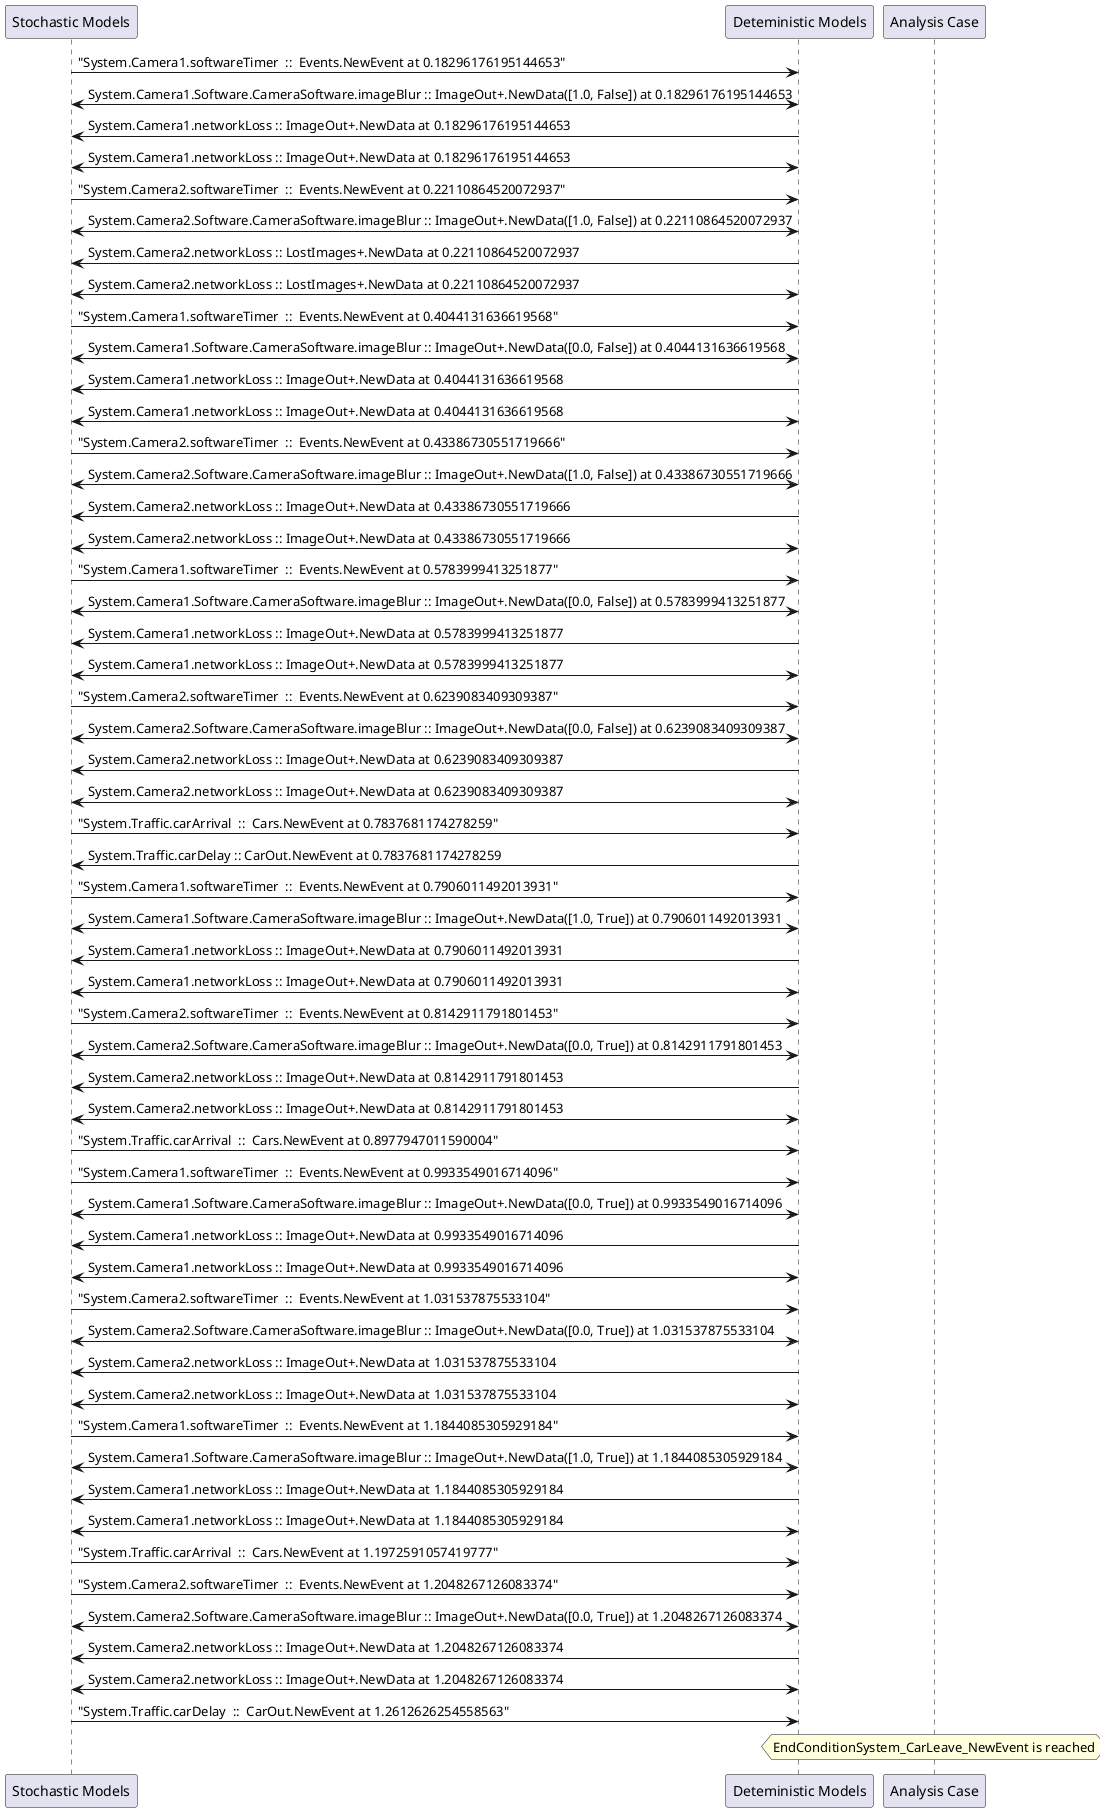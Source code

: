 
	@startuml
	participant "Stochastic Models" as stochmodel
	participant "Deteministic Models" as detmodel
	participant "Analysis Case" as analysis
	{215_stop} stochmodel -> detmodel : "System.Camera1.softwareTimer  ::  Events.NewEvent at 0.18296176195144653"
detmodel <-> stochmodel : System.Camera1.Software.CameraSoftware.imageBlur :: ImageOut+.NewData([1.0, False]) at 0.18296176195144653
detmodel -> stochmodel : System.Camera1.networkLoss :: ImageOut+.NewData at 0.18296176195144653
detmodel <-> stochmodel : System.Camera1.networkLoss :: ImageOut+.NewData at 0.18296176195144653
{230_stop} stochmodel -> detmodel : "System.Camera2.softwareTimer  ::  Events.NewEvent at 0.22110864520072937"
detmodel <-> stochmodel : System.Camera2.Software.CameraSoftware.imageBlur :: ImageOut+.NewData([1.0, False]) at 0.22110864520072937
detmodel -> stochmodel : System.Camera2.networkLoss :: LostImages+.NewData at 0.22110864520072937
detmodel <-> stochmodel : System.Camera2.networkLoss :: LostImages+.NewData at 0.22110864520072937
{216_stop} stochmodel -> detmodel : "System.Camera1.softwareTimer  ::  Events.NewEvent at 0.4044131636619568"
detmodel <-> stochmodel : System.Camera1.Software.CameraSoftware.imageBlur :: ImageOut+.NewData([0.0, False]) at 0.4044131636619568
detmodel -> stochmodel : System.Camera1.networkLoss :: ImageOut+.NewData at 0.4044131636619568
detmodel <-> stochmodel : System.Camera1.networkLoss :: ImageOut+.NewData at 0.4044131636619568
{231_stop} stochmodel -> detmodel : "System.Camera2.softwareTimer  ::  Events.NewEvent at 0.43386730551719666"
detmodel <-> stochmodel : System.Camera2.Software.CameraSoftware.imageBlur :: ImageOut+.NewData([1.0, False]) at 0.43386730551719666
detmodel -> stochmodel : System.Camera2.networkLoss :: ImageOut+.NewData at 0.43386730551719666
detmodel <-> stochmodel : System.Camera2.networkLoss :: ImageOut+.NewData at 0.43386730551719666
{217_stop} stochmodel -> detmodel : "System.Camera1.softwareTimer  ::  Events.NewEvent at 0.5783999413251877"
detmodel <-> stochmodel : System.Camera1.Software.CameraSoftware.imageBlur :: ImageOut+.NewData([0.0, False]) at 0.5783999413251877
detmodel -> stochmodel : System.Camera1.networkLoss :: ImageOut+.NewData at 0.5783999413251877
detmodel <-> stochmodel : System.Camera1.networkLoss :: ImageOut+.NewData at 0.5783999413251877
{232_stop} stochmodel -> detmodel : "System.Camera2.softwareTimer  ::  Events.NewEvent at 0.6239083409309387"
detmodel <-> stochmodel : System.Camera2.Software.CameraSoftware.imageBlur :: ImageOut+.NewData([0.0, False]) at 0.6239083409309387
detmodel -> stochmodel : System.Camera2.networkLoss :: ImageOut+.NewData at 0.6239083409309387
detmodel <-> stochmodel : System.Camera2.networkLoss :: ImageOut+.NewData at 0.6239083409309387
{245_stop} stochmodel -> detmodel : "System.Traffic.carArrival  ::  Cars.NewEvent at 0.7837681174278259"
{251_start} detmodel -> stochmodel : System.Traffic.carDelay :: CarOut.NewEvent at 0.7837681174278259
{218_stop} stochmodel -> detmodel : "System.Camera1.softwareTimer  ::  Events.NewEvent at 0.7906011492013931"
detmodel <-> stochmodel : System.Camera1.Software.CameraSoftware.imageBlur :: ImageOut+.NewData([1.0, True]) at 0.7906011492013931
detmodel -> stochmodel : System.Camera1.networkLoss :: ImageOut+.NewData at 0.7906011492013931
detmodel <-> stochmodel : System.Camera1.networkLoss :: ImageOut+.NewData at 0.7906011492013931
{233_stop} stochmodel -> detmodel : "System.Camera2.softwareTimer  ::  Events.NewEvent at 0.8142911791801453"
detmodel <-> stochmodel : System.Camera2.Software.CameraSoftware.imageBlur :: ImageOut+.NewData([0.0, True]) at 0.8142911791801453
detmodel -> stochmodel : System.Camera2.networkLoss :: ImageOut+.NewData at 0.8142911791801453
detmodel <-> stochmodel : System.Camera2.networkLoss :: ImageOut+.NewData at 0.8142911791801453
{246_stop} stochmodel -> detmodel : "System.Traffic.carArrival  ::  Cars.NewEvent at 0.8977947011590004"
{219_stop} stochmodel -> detmodel : "System.Camera1.softwareTimer  ::  Events.NewEvent at 0.9933549016714096"
detmodel <-> stochmodel : System.Camera1.Software.CameraSoftware.imageBlur :: ImageOut+.NewData([0.0, True]) at 0.9933549016714096
detmodel -> stochmodel : System.Camera1.networkLoss :: ImageOut+.NewData at 0.9933549016714096
detmodel <-> stochmodel : System.Camera1.networkLoss :: ImageOut+.NewData at 0.9933549016714096
{234_stop} stochmodel -> detmodel : "System.Camera2.softwareTimer  ::  Events.NewEvent at 1.031537875533104"
detmodel <-> stochmodel : System.Camera2.Software.CameraSoftware.imageBlur :: ImageOut+.NewData([0.0, True]) at 1.031537875533104
detmodel -> stochmodel : System.Camera2.networkLoss :: ImageOut+.NewData at 1.031537875533104
detmodel <-> stochmodel : System.Camera2.networkLoss :: ImageOut+.NewData at 1.031537875533104
{220_stop} stochmodel -> detmodel : "System.Camera1.softwareTimer  ::  Events.NewEvent at 1.1844085305929184"
detmodel <-> stochmodel : System.Camera1.Software.CameraSoftware.imageBlur :: ImageOut+.NewData([1.0, True]) at 1.1844085305929184
detmodel -> stochmodel : System.Camera1.networkLoss :: ImageOut+.NewData at 1.1844085305929184
detmodel <-> stochmodel : System.Camera1.networkLoss :: ImageOut+.NewData at 1.1844085305929184
{247_stop} stochmodel -> detmodel : "System.Traffic.carArrival  ::  Cars.NewEvent at 1.1972591057419777"
{235_stop} stochmodel -> detmodel : "System.Camera2.softwareTimer  ::  Events.NewEvent at 1.2048267126083374"
detmodel <-> stochmodel : System.Camera2.Software.CameraSoftware.imageBlur :: ImageOut+.NewData([0.0, True]) at 1.2048267126083374
detmodel -> stochmodel : System.Camera2.networkLoss :: ImageOut+.NewData at 1.2048267126083374
detmodel <-> stochmodel : System.Camera2.networkLoss :: ImageOut+.NewData at 1.2048267126083374
{251_stop} stochmodel -> detmodel : "System.Traffic.carDelay  ::  CarOut.NewEvent at 1.2612626254558563"
{251_start} <-> {251_stop} : delay
hnote over analysis 
EndConditionSystem_CarLeave_NewEvent is reached
endnote
@enduml